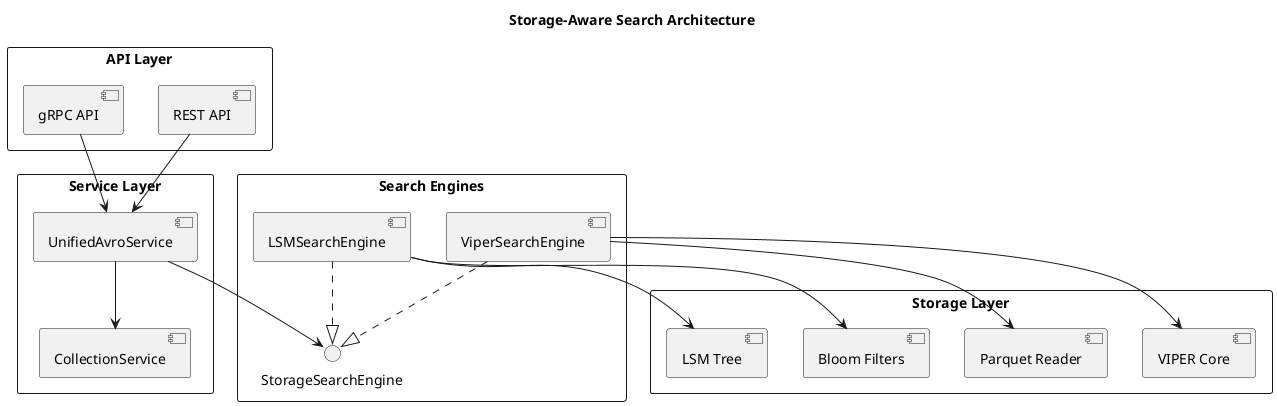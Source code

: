 @startuml
title Storage-Aware Search Architecture

rectangle "API Layer" {
  component [REST API] as REST
  component [gRPC API] as GRPC
}

rectangle "Service Layer" {
  component [UnifiedAvroService] as UAS
  component [CollectionService] as CS
}

rectangle "Search Engines" {
  interface StorageSearchEngine as SSE
  component [ViperSearchEngine] as VSE
  component [LSMSearchEngine] as LSE
}

rectangle "Storage Layer" {
  component [VIPER Core] as VCE
  component [LSM Tree] as LT
  component [Bloom Filters] as BF
  component [Parquet Reader] as PR
}

' Connections
REST --> UAS
GRPC --> UAS
UAS --> CS
UAS --> SSE

VSE ..|> SSE
LSE ..|> SSE

VSE --> VCE
VSE --> PR
LSE --> LT
LSE --> BF

@enduml